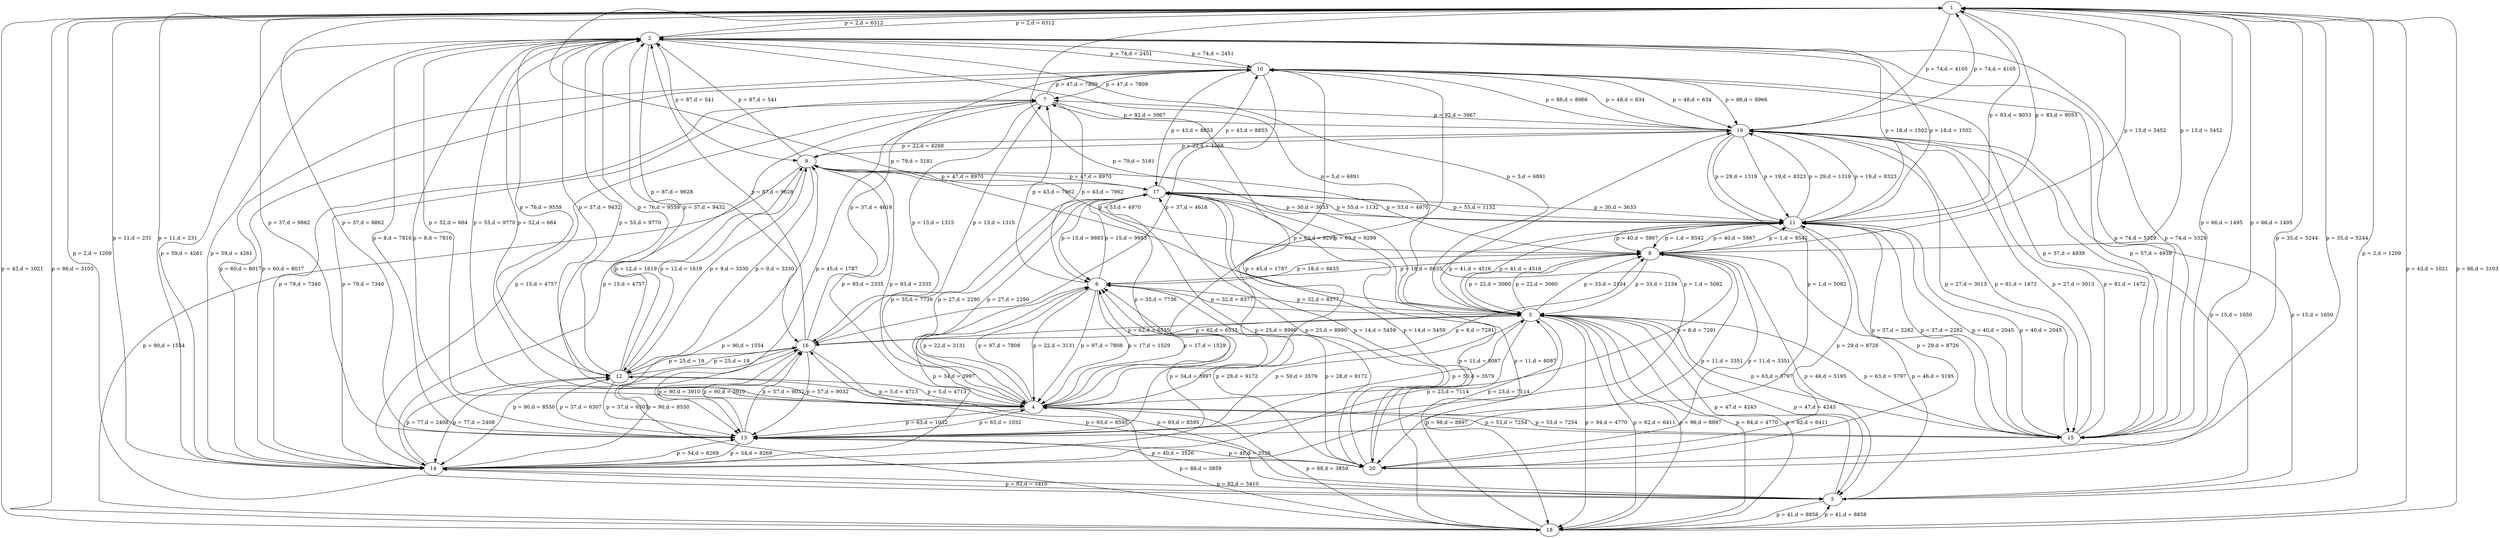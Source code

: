 digraph G {
	1 -> 2 [label="p = 2,d = 6312"]
	1 -> 19 [label="p = 74,d = 4105"]
	1 -> 13 [label="p = 37,d = 9862"]
	1 -> 5 [label="p = 2,d = 1209"]
	1 -> 3 [label="p = 79,d = 5181"]
	1 -> 11 [label="p = 83,d = 9053"]
	1 -> 18 [label="p = 43,d = 1021"]
	1 -> 14 [label="p = 11,d = 231"]
	1 -> 15 [label="p = 66,d = 1495"]
	1 -> 20 [label="p = 35,d = 5244"]
	1 -> 8 [label="p = 13,d = 5452"]
	1 -> 18 [label="p = 86,d = 3103"]
	2 -> 1 [label="p = 2,d = 6312"]
	2 -> 3 [label="p = 5,d = 6891"]
	2 -> 4 [label="p = 52,d = 664"]
	2 -> 12 [label="p = 76,d = 9559"]
	2 -> 13 [label="p = 8,d = 7816"]
	2 -> 15 [label="p = 74,d = 5329"]
	2 -> 16 [label="p = 87,d = 9628"]
	2 -> 11 [label="p = 18,d = 1502"]
	2 -> 4 [label="p = 55,d = 9770"]
	2 -> 12 [label="p = 37,d = 9432"]
	2 -> 9 [label="p = 87,d = 541"]
	2 -> 14 [label="p = 59,d = 4261"]
	2 -> 10 [label="p = 74,d = 2451"]
	3 -> 2 [label="p = 5,d = 6891"]
	3 -> 5 [label="p = 47,d = 4243"]
	3 -> 6 [label="p = 32,d = 8377"]
	3 -> 13 [label="p = 50,d = 3579"]
	3 -> 15 [label="p = 63,d = 5797"]
	3 -> 14 [label="p = 23,d = 7114"]
	3 -> 1 [label="p = 79,d = 5181"]
	3 -> 16 [label="p = 62,d = 6535"]
	3 -> 18 [label="p = 96,d = 8897"]
	3 -> 18 [label="p = 94,d = 4770"]
	3 -> 8 [label="p = 22,d = 3060"]
	3 -> 8 [label="p = 33,d = 2134"]
	3 -> 18 [label="p = 62,d = 6411"]
	3 -> 11 [label="p = 41,d = 4516"]
	4 -> 2 [label="p = 52,d = 664"]
	4 -> 17 [label="p = 27,d = 2290"]
	4 -> 17 [label="p = 35,d = 7736"]
	4 -> 15 [label="p = 53,d = 7254"]
	4 -> 6 [label="p = 17,d = 1529"]
	4 -> 13 [label="p = 63,d = 1032"]
	4 -> 6 [label="p = 22,d = 3131"]
	4 -> 10 [label="p = 63,d = 9299"]
	4 -> 9 [label="p = 93,d = 2335"]
	4 -> 12 [label="p = 5,d = 4713"]
	4 -> 8 [label="p = 8,d = 7291"]
	4 -> 2 [label="p = 55,d = 9770"]
	4 -> 6 [label="p = 97,d = 7808"]
	4 -> 18 [label="p = 88,d = 3859"]
	5 -> 3 [label="p = 47,d = 4243"]
	5 -> 1 [label="p = 2,d = 1209"]
	5 -> 14 [label="p = 82,d = 5410"]
	5 -> 19 [label="p = 15,d = 1650"]
	5 -> 8 [label="p = 46,d = 5195"]
	5 -> 18 [label="p = 41,d = 8858"]
	5 -> 16 [label="p = 93,d = 8595"]
	6 -> 3 [label="p = 32,d = 8377"]
	6 -> 7 [label="p = 43,d = 7962"]
	6 -> 8 [label="p = 18,d = 6635"]
	6 -> 20 [label="p = 28,d = 9172"]
	6 -> 4 [label="p = 17,d = 1529"]
	6 -> 14 [label="p = 34,d = 3997"]
	6 -> 4 [label="p = 22,d = 3131"]
	6 -> 17 [label="p = 15,d = 9883"]
	6 -> 4 [label="p = 97,d = 7808"]
	7 -> 6 [label="p = 43,d = 7962"]
	7 -> 10 [label="p = 47,d = 7809"]
	7 -> 14 [label="p = 79,d = 7340"]
	7 -> 13 [label="p = 45,d = 1787"]
	7 -> 19 [label="p = 92,d = 3967"]
	7 -> 14 [label="p = 15,d = 4757"]
	7 -> 16 [label="p = 13,d = 1315"]
	8 -> 6 [label="p = 18,d = 6635"]
	8 -> 9 [label="p = 53,d = 4970"]
	8 -> 11 [label="p = 40,d = 5867"]
	8 -> 20 [label="p = 11,d = 3351"]
	8 -> 11 [label="p = 1,d = 8542"]
	8 -> 1 [label="p = 13,d = 5452"]
	8 -> 4 [label="p = 8,d = 7291"]
	8 -> 5 [label="p = 46,d = 5195"]
	8 -> 3 [label="p = 22,d = 3060"]
	8 -> 3 [label="p = 33,d = 2134"]
	9 -> 8 [label="p = 53,d = 4970"]
	9 -> 18 [label="p = 90,d = 1554"]
	9 -> 12 [label="p = 12,d = 1619"]
	9 -> 19 [label="p = 22,d = 4268"]
	9 -> 4 [label="p = 93,d = 2335"]
	9 -> 17 [label="p = 47,d = 8970"]
	9 -> 12 [label="p = 9,d = 3330"]
	9 -> 2 [label="p = 87,d = 541"]
	10 -> 7 [label="p = 47,d = 7809"]
	10 -> 16 [label="p = 37,d = 4618"]
	10 -> 4 [label="p = 63,d = 9299"]
	10 -> 14 [label="p = 60,d = 8017"]
	10 -> 15 [label="p = 57,d = 4939"]
	10 -> 17 [label="p = 43,d = 8853"]
	10 -> 19 [label="p = 88,d = 8966"]
	10 -> 2 [label="p = 74,d = 2451"]
	10 -> 19 [label="p = 48,d = 634"]
	11 -> 8 [label="p = 40,d = 5867"]
	11 -> 15 [label="p = 37,d = 2282"]
	11 -> 20 [label="p = 29,d = 8726"]
	11 -> 1 [label="p = 83,d = 9053"]
	11 -> 8 [label="p = 1,d = 8542"]
	11 -> 17 [label="p = 30,d = 3633"]
	11 -> 19 [label="p = 29,d = 1319"]
	11 -> 19 [label="p = 19,d = 8323"]
	11 -> 15 [label="p = 40,d = 2045"]
	11 -> 2 [label="p = 18,d = 1502"]
	11 -> 17 [label="p = 55,d = 1132"]
	11 -> 3 [label="p = 41,d = 4516"]
	12 -> 2 [label="p = 76,d = 9559"]
	12 -> 14 [label="p = 77,d = 2408"]
	12 -> 9 [label="p = 12,d = 1619"]
	12 -> 16 [label="p = 25,d = 19"]
	12 -> 9 [label="p = 9,d = 3330"]
	12 -> 4 [label="p = 5,d = 4713"]
	12 -> 13 [label="p = 37,d = 6307"]
	12 -> 2 [label="p = 37,d = 9432"]
	13 -> 3 [label="p = 50,d = 3579"]
	13 -> 14 [label="p = 54,d = 8269"]
	13 -> 1 [label="p = 37,d = 9862"]
	13 -> 19 [label="p = 1,d = 5082"]
	13 -> 2 [label="p = 8,d = 7816"]
	13 -> 4 [label="p = 63,d = 1032"]
	13 -> 16 [label="p = 90,d = 3910"]
	13 -> 7 [label="p = 45,d = 1787"]
	13 -> 16 [label="p = 57,d = 9032"]
	13 -> 12 [label="p = 37,d = 6307"]
	13 -> 20 [label="p = 40,d = 3526"]
	14 -> 13 [label="p = 54,d = 8269"]
	14 -> 12 [label="p = 77,d = 2408"]
	14 -> 5 [label="p = 82,d = 5410"]
	14 -> 3 [label="p = 23,d = 7114"]
	14 -> 1 [label="p = 11,d = 231"]
	14 -> 6 [label="p = 34,d = 3997"]
	14 -> 7 [label="p = 79,d = 7340"]
	14 -> 10 [label="p = 60,d = 8017"]
	14 -> 7 [label="p = 15,d = 4757"]
	14 -> 2 [label="p = 59,d = 4261"]
	14 -> 16 [label="p = 90,d = 8550"]
	15 -> 11 [label="p = 37,d = 2282"]
	15 -> 3 [label="p = 63,d = 5797"]
	15 -> 4 [label="p = 53,d = 7254"]
	15 -> 2 [label="p = 74,d = 5329"]
	15 -> 1 [label="p = 66,d = 1495"]
	15 -> 10 [label="p = 57,d = 4939"]
	15 -> 11 [label="p = 40,d = 2045"]
	15 -> 19 [label="p = 27,d = 3013"]
	15 -> 19 [label="p = 81,d = 1472"]
	16 -> 10 [label="p = 37,d = 4618"]
	16 -> 3 [label="p = 62,d = 6535"]
	16 -> 12 [label="p = 25,d = 19"]
	16 -> 13 [label="p = 90,d = 3910"]
	16 -> 13 [label="p = 57,d = 9032"]
	16 -> 2 [label="p = 87,d = 9628"]
	16 -> 7 [label="p = 13,d = 1315"]
	16 -> 5 [label="p = 93,d = 8595"]
	16 -> 14 [label="p = 90,d = 8550"]
	17 -> 4 [label="p = 27,d = 2290"]
	17 -> 4 [label="p = 35,d = 7736"]
	17 -> 20 [label="p = 25,d = 8990"]
	17 -> 18 [label="p = 11,d = 8087"]
	17 -> 20 [label="p = 14,d = 5459"]
	17 -> 11 [label="p = 30,d = 3633"]
	17 -> 9 [label="p = 47,d = 8970"]
	17 -> 10 [label="p = 43,d = 8853"]
	17 -> 6 [label="p = 15,d = 9883"]
	17 -> 11 [label="p = 55,d = 1132"]
	18 -> 9 [label="p = 90,d = 1554"]
	18 -> 1 [label="p = 43,d = 1021"]
	18 -> 17 [label="p = 11,d = 8087"]
	18 -> 3 [label="p = 96,d = 8897"]
	18 -> 3 [label="p = 94,d = 4770"]
	18 -> 1 [label="p = 86,d = 3103"]
	18 -> 5 [label="p = 41,d = 8858"]
	18 -> 3 [label="p = 62,d = 6411"]
	18 -> 4 [label="p = 88,d = 3859"]
	19 -> 1 [label="p = 74,d = 4105"]
	19 -> 13 [label="p = 1,d = 5082"]
	19 -> 5 [label="p = 15,d = 1650"]
	19 -> 9 [label="p = 22,d = 4268"]
	19 -> 11 [label="p = 29,d = 1319"]
	19 -> 11 [label="p = 19,d = 8323"]
	19 -> 10 [label="p = 88,d = 8966"]
	19 -> 7 [label="p = 92,d = 3967"]
	19 -> 15 [label="p = 27,d = 3013"]
	19 -> 15 [label="p = 81,d = 1472"]
	19 -> 10 [label="p = 48,d = 634"]
	20 -> 11 [label="p = 29,d = 8726"]
	20 -> 6 [label="p = 28,d = 9172"]
	20 -> 8 [label="p = 11,d = 3351"]
	20 -> 17 [label="p = 25,d = 8990"]
	20 -> 17 [label="p = 14,d = 5459"]
	20 -> 1 [label="p = 35,d = 5244"]
	20 -> 13 [label="p = 40,d = 3526"]
}
